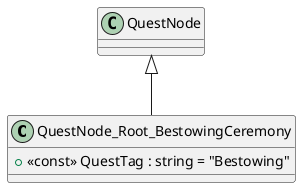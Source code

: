 @startuml
class QuestNode_Root_BestowingCeremony {
    + <<const>> QuestTag : string = "Bestowing"
}
QuestNode <|-- QuestNode_Root_BestowingCeremony
@enduml
